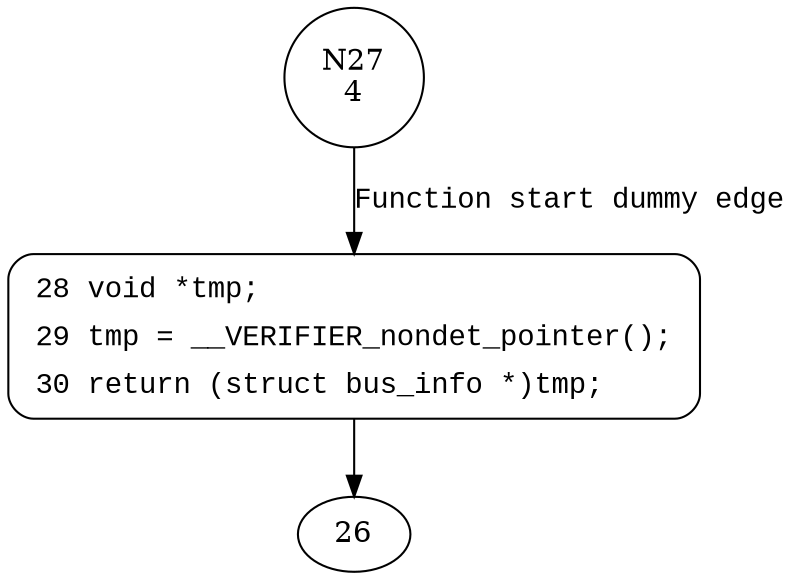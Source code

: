 digraph ibmphp_find_same_bus_num {
27 [shape="circle" label="N27\n4"]
28 [shape="circle" label="N28\n3"]
28 [style="filled,bold" penwidth="1" fillcolor="white" fontname="Courier New" shape="Mrecord" label=<<table border="0" cellborder="0" cellpadding="3" bgcolor="white"><tr><td align="right">28</td><td align="left">void *tmp;</td></tr><tr><td align="right">29</td><td align="left">tmp = __VERIFIER_nondet_pointer();</td></tr><tr><td align="right">30</td><td align="left">return (struct bus_info *)tmp;</td></tr></table>>]
28 -> 26[label=""]
27 -> 28 [label="Function start dummy edge" fontname="Courier New"]
}